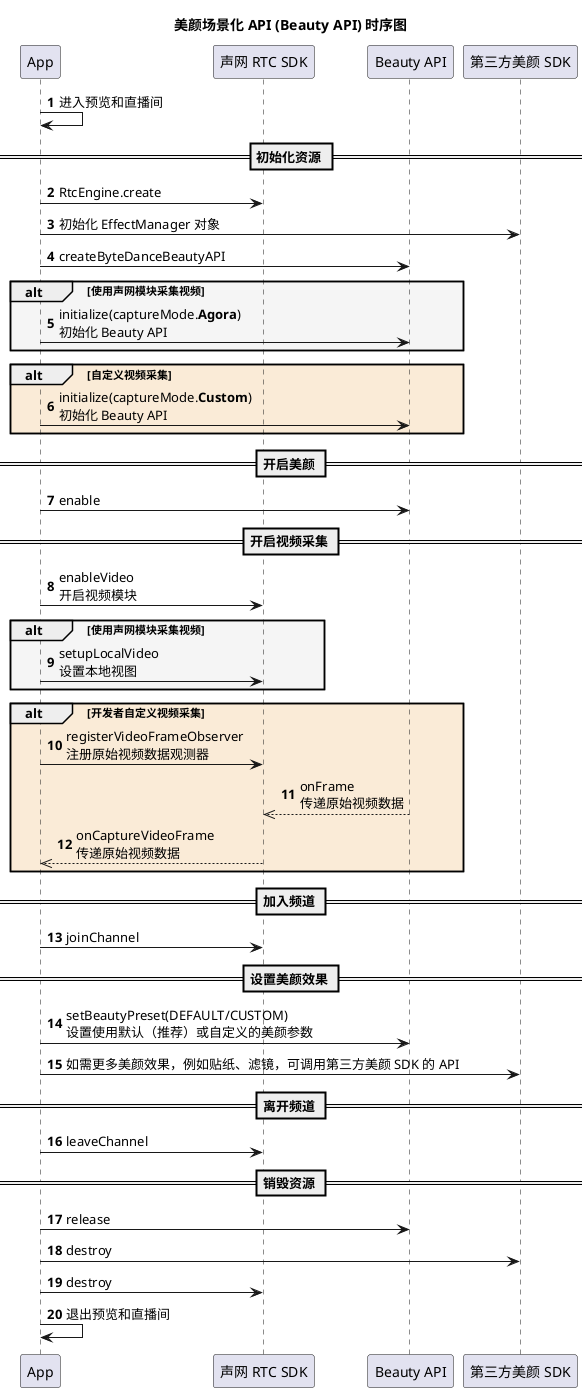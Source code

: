 @startuml
autonumber
title 美颜场景化 API (Beauty API) 时序图
participant "App" as app
participant "声网 RTC SDK" as rtc
participant "Beauty API" as api
participant "第三方美颜 SDK" as beauty
app -> app: 进入预览和直播间
== 初始化资源 ==
app -> rtc: RtcEngine.create
app -> beauty: 初始化 EffectManager 对象
app -> api: createByteDanceBeautyAPI
alt #WhiteSmoke 使用声网模块采集视频
app -> api: initialize(captureMode.**Agora**) \n初始化 Beauty API
end
alt #AntiqueWhite 自定义视频采集
app -> api: initialize(captureMode.**Custom**) \n初始化 Beauty API
end
== 开启美颜 ==
app -> api: enable
== 开启视频采集 ==
app -> rtc: enableVideo \n开启视频模块
alt #WhiteSmoke 使用声网模块采集视频
app -> rtc: setupLocalVideo \n设置本地视图
end
alt #AntiqueWhite 开发者自定义视频采集
app -> rtc: registerVideoFrameObserver \n注册原始视频数据观测器
api -->> rtc: onFrame \n传递原始视频数据
rtc -->> app: onCaptureVideoFrame \n传递原始视频数据
end
== 加入频道 ==
app -> rtc: joinChannel
== 设置美颜效果 ==
app -> api: setBeautyPreset(DEFAULT/CUSTOM) \n设置使用默认（推荐）或自定义的美颜参数
app -> beauty: 如需更多美颜效果，例如贴纸、滤镜，可调用第三方美颜 SDK 的 API
== 离开频道 ==
app -> rtc: leaveChannel
== 销毁资源 ==
app -> api: release
app -> beauty: destroy
app -> rtc: destroy
app -> app: 退出预览和直播间
@enduml